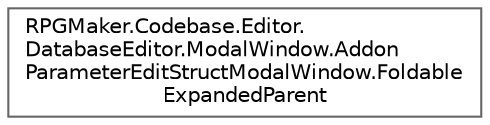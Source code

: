 digraph "クラス階層図"
{
 // LATEX_PDF_SIZE
  bgcolor="transparent";
  edge [fontname=Helvetica,fontsize=10,labelfontname=Helvetica,labelfontsize=10];
  node [fontname=Helvetica,fontsize=10,shape=box,height=0.2,width=0.4];
  rankdir="LR";
  Node0 [id="Node000000",label="RPGMaker.Codebase.Editor.\lDatabaseEditor.ModalWindow.Addon\lParameterEditStructModalWindow.Foldable\lExpandedParent",height=0.2,width=0.4,color="grey40", fillcolor="white", style="filled",URL="$d1/d65/class_r_p_g_maker_1_1_codebase_1_1_editor_1_1_database_editor_1_1_modal_window_1_1_addon_paramete8e1cdd32f8d690fd8a958538f2610e2.html",tooltip="😁 折り畳み式拡張親"];
}
